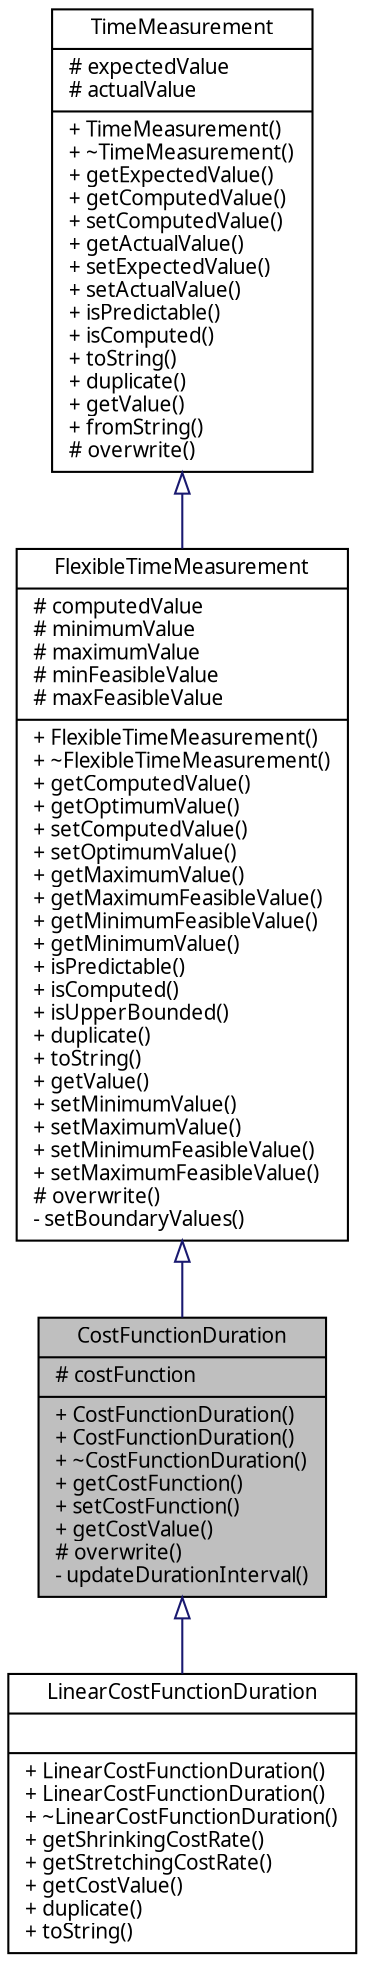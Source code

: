digraph G
{
  edge [fontname="FreeSans.ttf",fontsize=10,labelfontname="FreeSans.ttf",labelfontsize=10];
  node [fontname="FreeSans.ttf",fontsize=10,shape=record];
  Node1 [label="{CostFunctionDuration\n|# costFunction\l|+ CostFunctionDuration()\l+ CostFunctionDuration()\l+ ~CostFunctionDuration()\l+ getCostFunction()\l+ setCostFunction()\l+ getCostValue()\l# overwrite()\l- updateDurationInterval()\l}",height=0.2,width=0.4,color="black", fillcolor="grey75", style="filled" fontcolor="black"];
  Node2 -> Node1 [dir=back,color="midnightblue",fontsize=10,style="solid",arrowtail="empty",fontname="FreeSans.ttf"];
  Node2 [label="{FlexibleTimeMeasurement\n|# computedValue\l# minimumValue\l# maximumValue\l# minFeasibleValue\l# maxFeasibleValue\l|+ FlexibleTimeMeasurement()\l+ ~FlexibleTimeMeasurement()\l+ getComputedValue()\l+ getOptimumValue()\l+ setComputedValue()\l+ setOptimumValue()\l+ getMaximumValue()\l+ getMaximumFeasibleValue()\l+ getMinimumFeasibleValue()\l+ getMinimumValue()\l+ isPredictable()\l+ isComputed()\l+ isUpperBounded()\l+ duplicate()\l+ toString()\l+ getValue()\l+ setMinimumValue()\l+ setMaximumValue()\l+ setMinimumFeasibleValue()\l+ setMaximumFeasibleValue()\l# overwrite()\l- setBoundaryValues()\l}",height=0.2,width=0.4,color="black", fillcolor="white", style="filled",URL="$classbr_1_1pucrio_1_1telemidia_1_1ginga_1_1ncl_1_1model_1_1time_1_1FlexibleTimeMeasurement.html"];
  Node3 -> Node2 [dir=back,color="midnightblue",fontsize=10,style="solid",arrowtail="empty",fontname="FreeSans.ttf"];
  Node3 [label="{TimeMeasurement\n|# expectedValue\l# actualValue\l|+ TimeMeasurement()\l+ ~TimeMeasurement()\l+ getExpectedValue()\l+ getComputedValue()\l+ setComputedValue()\l+ getActualValue()\l+ setExpectedValue()\l+ setActualValue()\l+ isPredictable()\l+ isComputed()\l+ toString()\l+ duplicate()\l+ getValue()\l+ fromString()\l# overwrite()\l}",height=0.2,width=0.4,color="black", fillcolor="white", style="filled",URL="$classbr_1_1pucrio_1_1telemidia_1_1ginga_1_1ncl_1_1model_1_1time_1_1TimeMeasurement.html"];
  Node1 -> Node4 [dir=back,color="midnightblue",fontsize=10,style="solid",arrowtail="empty",fontname="FreeSans.ttf"];
  Node4 [label="{LinearCostFunctionDuration\n||+ LinearCostFunctionDuration()\l+ LinearCostFunctionDuration()\l+ ~LinearCostFunctionDuration()\l+ getShrinkingCostRate()\l+ getStretchingCostRate()\l+ getCostValue()\l+ duplicate()\l+ toString()\l}",height=0.2,width=0.4,color="black", fillcolor="white", style="filled",URL="$classbr_1_1pucrio_1_1telemidia_1_1ginga_1_1ncl_1_1model_1_1time_1_1LinearCostFunctionDuration.html"];
}
